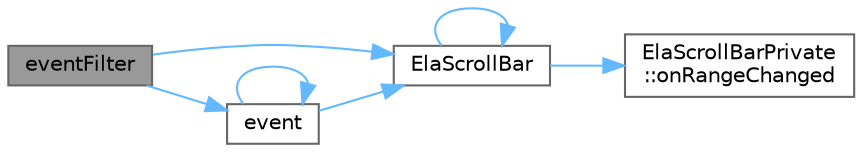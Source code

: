 digraph "eventFilter"
{
 // LATEX_PDF_SIZE
  bgcolor="transparent";
  edge [fontname=Helvetica,fontsize=10,labelfontname=Helvetica,labelfontsize=10];
  node [fontname=Helvetica,fontsize=10,shape=box,height=0.2,width=0.4];
  rankdir="LR";
  Node1 [id="Node000001",label="eventFilter",height=0.2,width=0.4,color="gray40", fillcolor="grey60", style="filled", fontcolor="black",tooltip="事件过滤器"];
  Node1 -> Node2 [id="edge1_Node000001_Node000002",color="steelblue1",style="solid",tooltip=" "];
  Node2 [id="Node000002",label="ElaScrollBar",height=0.2,width=0.4,color="grey40", fillcolor="white", style="filled",URL="$class_ela_scroll_bar.html#a65d147be36993c3a78b84919702bde97",tooltip="构造函数，初始化滚动条"];
  Node2 -> Node2 [id="edge2_Node000002_Node000002",color="steelblue1",style="solid",tooltip=" "];
  Node2 -> Node3 [id="edge3_Node000002_Node000003",color="steelblue1",style="solid",tooltip=" "];
  Node3 [id="Node000003",label="ElaScrollBarPrivate\l::onRangeChanged",height=0.2,width=0.4,color="grey40", fillcolor="white", style="filled",URL="$class_ela_scroll_bar_private.html#a9119add9b17bb1bec21ed5869b2be6d6",tooltip="范围变化事件处理"];
  Node1 -> Node4 [id="edge4_Node000001_Node000004",color="steelblue1",style="solid",tooltip=" "];
  Node4 [id="Node000004",label="event",height=0.2,width=0.4,color="grey40", fillcolor="white", style="filled",URL="$class_ela_scroll_bar.html#a4df57dfac7a608de1ed3dc7bceda487e",tooltip="事件处理"];
  Node4 -> Node2 [id="edge5_Node000004_Node000002",color="steelblue1",style="solid",tooltip=" "];
  Node4 -> Node4 [id="edge6_Node000004_Node000004",color="steelblue1",style="solid",tooltip=" "];
}
